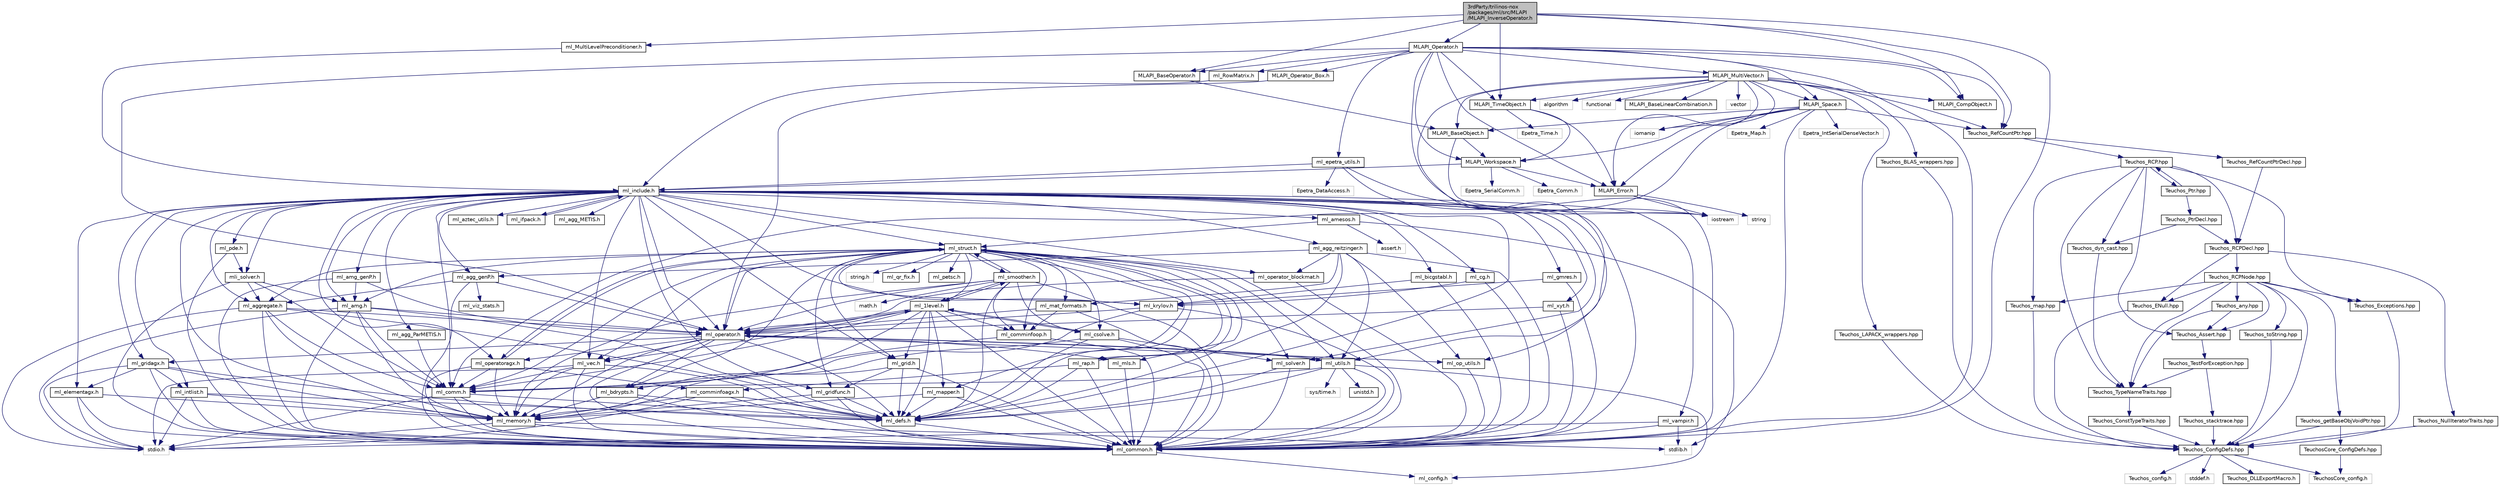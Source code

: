 digraph "3rdParty/trilinos-nox/packages/ml/src/MLAPI/MLAPI_InverseOperator.h"
{
  edge [fontname="Helvetica",fontsize="10",labelfontname="Helvetica",labelfontsize="10"];
  node [fontname="Helvetica",fontsize="10",shape=record];
  Node0 [label="3rdParty/trilinos-nox\l/packages/ml/src/MLAPI\l/MLAPI_InverseOperator.h",height=0.2,width=0.4,color="black", fillcolor="grey75", style="filled", fontcolor="black"];
  Node0 -> Node1 [color="midnightblue",fontsize="10",style="solid",fontname="Helvetica"];
  Node1 [label="ml_common.h",height=0.2,width=0.4,color="black", fillcolor="white", style="filled",URL="$db/d87/ml__common_8h.html"];
  Node1 -> Node2 [color="midnightblue",fontsize="10",style="solid",fontname="Helvetica"];
  Node2 [label="ml_config.h",height=0.2,width=0.4,color="grey75", fillcolor="white", style="filled"];
  Node0 -> Node3 [color="midnightblue",fontsize="10",style="solid",fontname="Helvetica"];
  Node3 [label="ml_MultiLevelPreconditioner.h",height=0.2,width=0.4,color="black", fillcolor="white", style="filled",URL="$d9/d4d/ml___multi_level_preconditioner_8h.html"];
  Node3 -> Node4 [color="midnightblue",fontsize="10",style="solid",fontname="Helvetica"];
  Node4 [label="ml_include.h",height=0.2,width=0.4,color="black", fillcolor="white", style="filled",URL="$d4/dfb/ml__include_8h.html"];
  Node4 -> Node1 [color="midnightblue",fontsize="10",style="solid",fontname="Helvetica"];
  Node4 -> Node5 [color="midnightblue",fontsize="10",style="solid",fontname="Helvetica"];
  Node5 [label="ml_defs.h",height=0.2,width=0.4,color="black", fillcolor="white", style="filled",URL="$d7/d96/ml__defs_8h.html"];
  Node5 -> Node1 [color="midnightblue",fontsize="10",style="solid",fontname="Helvetica"];
  Node4 -> Node6 [color="midnightblue",fontsize="10",style="solid",fontname="Helvetica"];
  Node6 [label="ml_struct.h",height=0.2,width=0.4,color="black", fillcolor="white", style="filled",URL="$db/de5/ml__struct_8h.html"];
  Node6 -> Node1 [color="midnightblue",fontsize="10",style="solid",fontname="Helvetica"];
  Node6 -> Node5 [color="midnightblue",fontsize="10",style="solid",fontname="Helvetica"];
  Node6 -> Node7 [color="midnightblue",fontsize="10",style="solid",fontname="Helvetica"];
  Node7 [label="ml_bdrypts.h",height=0.2,width=0.4,color="black", fillcolor="white", style="filled",URL="$d6/d86/ml__bdrypts_8h.html"];
  Node7 -> Node1 [color="midnightblue",fontsize="10",style="solid",fontname="Helvetica"];
  Node7 -> Node5 [color="midnightblue",fontsize="10",style="solid",fontname="Helvetica"];
  Node7 -> Node8 [color="midnightblue",fontsize="10",style="solid",fontname="Helvetica"];
  Node8 [label="ml_memory.h",height=0.2,width=0.4,color="black", fillcolor="white", style="filled",URL="$db/d67/ml__memory_8h.html"];
  Node8 -> Node9 [color="midnightblue",fontsize="10",style="solid",fontname="Helvetica"];
  Node9 [label="stdio.h",height=0.2,width=0.4,color="grey75", fillcolor="white", style="filled"];
  Node8 -> Node10 [color="midnightblue",fontsize="10",style="solid",fontname="Helvetica"];
  Node10 [label="stdlib.h",height=0.2,width=0.4,color="grey75", fillcolor="white", style="filled"];
  Node8 -> Node1 [color="midnightblue",fontsize="10",style="solid",fontname="Helvetica"];
  Node6 -> Node11 [color="midnightblue",fontsize="10",style="solid",fontname="Helvetica"];
  Node11 [label="ml_mapper.h",height=0.2,width=0.4,color="black", fillcolor="white", style="filled",URL="$d7/d59/ml__mapper_8h.html"];
  Node11 -> Node1 [color="midnightblue",fontsize="10",style="solid",fontname="Helvetica"];
  Node11 -> Node5 [color="midnightblue",fontsize="10",style="solid",fontname="Helvetica"];
  Node11 -> Node8 [color="midnightblue",fontsize="10",style="solid",fontname="Helvetica"];
  Node6 -> Node12 [color="midnightblue",fontsize="10",style="solid",fontname="Helvetica"];
  Node12 [label="ml_grid.h",height=0.2,width=0.4,color="black", fillcolor="white", style="filled",URL="$d2/dab/ml__grid_8h.html"];
  Node12 -> Node1 [color="midnightblue",fontsize="10",style="solid",fontname="Helvetica"];
  Node12 -> Node5 [color="midnightblue",fontsize="10",style="solid",fontname="Helvetica"];
  Node12 -> Node8 [color="midnightblue",fontsize="10",style="solid",fontname="Helvetica"];
  Node12 -> Node13 [color="midnightblue",fontsize="10",style="solid",fontname="Helvetica"];
  Node13 [label="ml_gridfunc.h",height=0.2,width=0.4,color="black", fillcolor="white", style="filled",URL="$d7/df5/ml__gridfunc_8h.html"];
  Node13 -> Node1 [color="midnightblue",fontsize="10",style="solid",fontname="Helvetica"];
  Node13 -> Node5 [color="midnightblue",fontsize="10",style="solid",fontname="Helvetica"];
  Node13 -> Node8 [color="midnightblue",fontsize="10",style="solid",fontname="Helvetica"];
  Node6 -> Node14 [color="midnightblue",fontsize="10",style="solid",fontname="Helvetica"];
  Node14 [label="ml_smoother.h",height=0.2,width=0.4,color="black", fillcolor="white", style="filled",URL="$d7/d5b/ml__smoother_8h.html"];
  Node14 -> Node1 [color="midnightblue",fontsize="10",style="solid",fontname="Helvetica"];
  Node14 -> Node5 [color="midnightblue",fontsize="10",style="solid",fontname="Helvetica"];
  Node14 -> Node8 [color="midnightblue",fontsize="10",style="solid",fontname="Helvetica"];
  Node14 -> Node15 [color="midnightblue",fontsize="10",style="solid",fontname="Helvetica"];
  Node15 [label="ml_1level.h",height=0.2,width=0.4,color="black", fillcolor="white", style="filled",URL="$da/ddc/ml__1level_8h.html"];
  Node15 -> Node1 [color="midnightblue",fontsize="10",style="solid",fontname="Helvetica"];
  Node15 -> Node5 [color="midnightblue",fontsize="10",style="solid",fontname="Helvetica"];
  Node15 -> Node7 [color="midnightblue",fontsize="10",style="solid",fontname="Helvetica"];
  Node15 -> Node11 [color="midnightblue",fontsize="10",style="solid",fontname="Helvetica"];
  Node15 -> Node12 [color="midnightblue",fontsize="10",style="solid",fontname="Helvetica"];
  Node15 -> Node16 [color="midnightblue",fontsize="10",style="solid",fontname="Helvetica"];
  Node16 [label="ml_comm.h",height=0.2,width=0.4,color="black", fillcolor="white", style="filled",URL="$d7/d8c/ml__comm_8h.html"];
  Node16 -> Node9 [color="midnightblue",fontsize="10",style="solid",fontname="Helvetica"];
  Node16 -> Node1 [color="midnightblue",fontsize="10",style="solid",fontname="Helvetica"];
  Node16 -> Node5 [color="midnightblue",fontsize="10",style="solid",fontname="Helvetica"];
  Node16 -> Node8 [color="midnightblue",fontsize="10",style="solid",fontname="Helvetica"];
  Node15 -> Node17 [color="midnightblue",fontsize="10",style="solid",fontname="Helvetica"];
  Node17 [label="ml_comminfoop.h",height=0.2,width=0.4,color="black", fillcolor="white", style="filled",URL="$d3/d65/ml__comminfoop_8h.html"];
  Node17 -> Node1 [color="midnightblue",fontsize="10",style="solid",fontname="Helvetica"];
  Node17 -> Node16 [color="midnightblue",fontsize="10",style="solid",fontname="Helvetica"];
  Node15 -> Node18 [color="midnightblue",fontsize="10",style="solid",fontname="Helvetica"];
  Node18 [label="ml_operator.h",height=0.2,width=0.4,color="black", fillcolor="white", style="filled",URL="$d5/da8/ml__operator_8h.html"];
  Node18 -> Node1 [color="midnightblue",fontsize="10",style="solid",fontname="Helvetica"];
  Node18 -> Node5 [color="midnightblue",fontsize="10",style="solid",fontname="Helvetica"];
  Node18 -> Node8 [color="midnightblue",fontsize="10",style="solid",fontname="Helvetica"];
  Node18 -> Node7 [color="midnightblue",fontsize="10",style="solid",fontname="Helvetica"];
  Node18 -> Node15 [color="midnightblue",fontsize="10",style="solid",fontname="Helvetica"];
  Node18 -> Node19 [color="midnightblue",fontsize="10",style="solid",fontname="Helvetica"];
  Node19 [label="ml_operatoragx.h",height=0.2,width=0.4,color="black", fillcolor="white", style="filled",URL="$db/dba/ml__operatoragx_8h.html"];
  Node19 -> Node1 [color="midnightblue",fontsize="10",style="solid",fontname="Helvetica"];
  Node19 -> Node8 [color="midnightblue",fontsize="10",style="solid",fontname="Helvetica"];
  Node19 -> Node16 [color="midnightblue",fontsize="10",style="solid",fontname="Helvetica"];
  Node19 -> Node20 [color="midnightblue",fontsize="10",style="solid",fontname="Helvetica"];
  Node20 [label="ml_comminfoagx.h",height=0.2,width=0.4,color="black", fillcolor="white", style="filled",URL="$d5/d9f/ml__comminfoagx_8h.html"];
  Node20 -> Node9 [color="midnightblue",fontsize="10",style="solid",fontname="Helvetica"];
  Node20 -> Node1 [color="midnightblue",fontsize="10",style="solid",fontname="Helvetica"];
  Node20 -> Node5 [color="midnightblue",fontsize="10",style="solid",fontname="Helvetica"];
  Node20 -> Node8 [color="midnightblue",fontsize="10",style="solid",fontname="Helvetica"];
  Node19 -> Node6 [color="midnightblue",fontsize="10",style="solid",fontname="Helvetica"];
  Node18 -> Node21 [color="midnightblue",fontsize="10",style="solid",fontname="Helvetica"];
  Node21 [label="ml_vec.h",height=0.2,width=0.4,color="black", fillcolor="white", style="filled",URL="$d6/d81/ml__vec_8h.html"];
  Node21 -> Node9 [color="midnightblue",fontsize="10",style="solid",fontname="Helvetica"];
  Node21 -> Node1 [color="midnightblue",fontsize="10",style="solid",fontname="Helvetica"];
  Node21 -> Node8 [color="midnightblue",fontsize="10",style="solid",fontname="Helvetica"];
  Node21 -> Node16 [color="midnightblue",fontsize="10",style="solid",fontname="Helvetica"];
  Node21 -> Node5 [color="midnightblue",fontsize="10",style="solid",fontname="Helvetica"];
  Node18 -> Node22 [color="midnightblue",fontsize="10",style="solid",fontname="Helvetica"];
  Node22 [label="ml_gridagx.h",height=0.2,width=0.4,color="black", fillcolor="white", style="filled",URL="$dc/df9/ml__gridagx_8h.html"];
  Node22 -> Node9 [color="midnightblue",fontsize="10",style="solid",fontname="Helvetica"];
  Node22 -> Node1 [color="midnightblue",fontsize="10",style="solid",fontname="Helvetica"];
  Node22 -> Node5 [color="midnightblue",fontsize="10",style="solid",fontname="Helvetica"];
  Node22 -> Node8 [color="midnightblue",fontsize="10",style="solid",fontname="Helvetica"];
  Node22 -> Node23 [color="midnightblue",fontsize="10",style="solid",fontname="Helvetica"];
  Node23 [label="ml_intlist.h",height=0.2,width=0.4,color="black", fillcolor="white", style="filled",URL="$df/d98/ml__intlist_8h.html"];
  Node23 -> Node9 [color="midnightblue",fontsize="10",style="solid",fontname="Helvetica"];
  Node23 -> Node1 [color="midnightblue",fontsize="10",style="solid",fontname="Helvetica"];
  Node23 -> Node5 [color="midnightblue",fontsize="10",style="solid",fontname="Helvetica"];
  Node23 -> Node8 [color="midnightblue",fontsize="10",style="solid",fontname="Helvetica"];
  Node22 -> Node24 [color="midnightblue",fontsize="10",style="solid",fontname="Helvetica"];
  Node24 [label="ml_elementagx.h",height=0.2,width=0.4,color="black", fillcolor="white", style="filled",URL="$db/d58/ml__elementagx_8h.html"];
  Node24 -> Node9 [color="midnightblue",fontsize="10",style="solid",fontname="Helvetica"];
  Node24 -> Node1 [color="midnightblue",fontsize="10",style="solid",fontname="Helvetica"];
  Node24 -> Node8 [color="midnightblue",fontsize="10",style="solid",fontname="Helvetica"];
  Node18 -> Node25 [color="midnightblue",fontsize="10",style="solid",fontname="Helvetica"];
  Node25 [label="ml_mls.h",height=0.2,width=0.4,color="black", fillcolor="white", style="filled",URL="$d7/d6a/ml__mls_8h.html"];
  Node25 -> Node1 [color="midnightblue",fontsize="10",style="solid",fontname="Helvetica"];
  Node18 -> Node26 [color="midnightblue",fontsize="10",style="solid",fontname="Helvetica"];
  Node26 [label="ml_utils.h",height=0.2,width=0.4,color="black", fillcolor="white", style="filled",URL="$de/dcd/ml__utils_8h.html"];
  Node26 -> Node27 [color="midnightblue",fontsize="10",style="solid",fontname="Helvetica"];
  Node27 [label="sys/time.h",height=0.2,width=0.4,color="grey75", fillcolor="white", style="filled"];
  Node26 -> Node28 [color="midnightblue",fontsize="10",style="solid",fontname="Helvetica"];
  Node28 [label="unistd.h",height=0.2,width=0.4,color="black", fillcolor="white", style="filled",URL="$da/d6f/unistd_8h.html"];
  Node26 -> Node2 [color="midnightblue",fontsize="10",style="solid",fontname="Helvetica"];
  Node26 -> Node1 [color="midnightblue",fontsize="10",style="solid",fontname="Helvetica"];
  Node26 -> Node5 [color="midnightblue",fontsize="10",style="solid",fontname="Helvetica"];
  Node26 -> Node16 [color="midnightblue",fontsize="10",style="solid",fontname="Helvetica"];
  Node26 -> Node18 [color="midnightblue",fontsize="10",style="solid",fontname="Helvetica"];
  Node18 -> Node29 [color="midnightblue",fontsize="10",style="solid",fontname="Helvetica"];
  Node29 [label="ml_op_utils.h",height=0.2,width=0.4,color="black", fillcolor="white", style="filled",URL="$d0/d40/ml__op__utils_8h.html"];
  Node29 -> Node1 [color="midnightblue",fontsize="10",style="solid",fontname="Helvetica"];
  Node15 -> Node14 [color="midnightblue",fontsize="10",style="solid",fontname="Helvetica"];
  Node15 -> Node30 [color="midnightblue",fontsize="10",style="solid",fontname="Helvetica"];
  Node30 [label="ml_csolve.h",height=0.2,width=0.4,color="black", fillcolor="white", style="filled",URL="$d5/dea/ml__csolve_8h.html"];
  Node30 -> Node1 [color="midnightblue",fontsize="10",style="solid",fontname="Helvetica"];
  Node30 -> Node5 [color="midnightblue",fontsize="10",style="solid",fontname="Helvetica"];
  Node30 -> Node8 [color="midnightblue",fontsize="10",style="solid",fontname="Helvetica"];
  Node30 -> Node15 [color="midnightblue",fontsize="10",style="solid",fontname="Helvetica"];
  Node30 -> Node31 [color="midnightblue",fontsize="10",style="solid",fontname="Helvetica"];
  Node31 [label="ml_solver.h",height=0.2,width=0.4,color="black", fillcolor="white", style="filled",URL="$d9/d46/ml__solver_8h.html"];
  Node31 -> Node1 [color="midnightblue",fontsize="10",style="solid",fontname="Helvetica"];
  Node31 -> Node5 [color="midnightblue",fontsize="10",style="solid",fontname="Helvetica"];
  Node15 -> Node21 [color="midnightblue",fontsize="10",style="solid",fontname="Helvetica"];
  Node14 -> Node18 [color="midnightblue",fontsize="10",style="solid",fontname="Helvetica"];
  Node14 -> Node17 [color="midnightblue",fontsize="10",style="solid",fontname="Helvetica"];
  Node14 -> Node30 [color="midnightblue",fontsize="10",style="solid",fontname="Helvetica"];
  Node14 -> Node6 [color="midnightblue",fontsize="10",style="solid",fontname="Helvetica"];
  Node14 -> Node32 [color="midnightblue",fontsize="10",style="solid",fontname="Helvetica"];
  Node32 [label="math.h",height=0.2,width=0.4,color="grey75", fillcolor="white", style="filled"];
  Node6 -> Node17 [color="midnightblue",fontsize="10",style="solid",fontname="Helvetica"];
  Node6 -> Node15 [color="midnightblue",fontsize="10",style="solid",fontname="Helvetica"];
  Node6 -> Node18 [color="midnightblue",fontsize="10",style="solid",fontname="Helvetica"];
  Node6 -> Node30 [color="midnightblue",fontsize="10",style="solid",fontname="Helvetica"];
  Node6 -> Node19 [color="midnightblue",fontsize="10",style="solid",fontname="Helvetica"];
  Node6 -> Node16 [color="midnightblue",fontsize="10",style="solid",fontname="Helvetica"];
  Node6 -> Node13 [color="midnightblue",fontsize="10",style="solid",fontname="Helvetica"];
  Node6 -> Node21 [color="midnightblue",fontsize="10",style="solid",fontname="Helvetica"];
  Node6 -> Node33 [color="midnightblue",fontsize="10",style="solid",fontname="Helvetica"];
  Node33 [label="ml_rap.h",height=0.2,width=0.4,color="black", fillcolor="white", style="filled",URL="$db/d64/ml__rap_8h.html"];
  Node33 -> Node1 [color="midnightblue",fontsize="10",style="solid",fontname="Helvetica"];
  Node33 -> Node5 [color="midnightblue",fontsize="10",style="solid",fontname="Helvetica"];
  Node33 -> Node6 [color="midnightblue",fontsize="10",style="solid",fontname="Helvetica"];
  Node33 -> Node20 [color="midnightblue",fontsize="10",style="solid",fontname="Helvetica"];
  Node6 -> Node26 [color="midnightblue",fontsize="10",style="solid",fontname="Helvetica"];
  Node6 -> Node34 [color="midnightblue",fontsize="10",style="solid",fontname="Helvetica"];
  Node34 [label="ml_mat_formats.h",height=0.2,width=0.4,color="black", fillcolor="white", style="filled",URL="$d0/dfe/ml__mat__formats_8h.html"];
  Node34 -> Node1 [color="midnightblue",fontsize="10",style="solid",fontname="Helvetica"];
  Node34 -> Node17 [color="midnightblue",fontsize="10",style="solid",fontname="Helvetica"];
  Node34 -> Node18 [color="midnightblue",fontsize="10",style="solid",fontname="Helvetica"];
  Node6 -> Node31 [color="midnightblue",fontsize="10",style="solid",fontname="Helvetica"];
  Node6 -> Node35 [color="midnightblue",fontsize="10",style="solid",fontname="Helvetica"];
  Node35 [label="ml_krylov.h",height=0.2,width=0.4,color="black", fillcolor="white", style="filled",URL="$dc/de5/ml__krylov_8h.html"];
  Node35 -> Node1 [color="midnightblue",fontsize="10",style="solid",fontname="Helvetica"];
  Node35 -> Node16 [color="midnightblue",fontsize="10",style="solid",fontname="Helvetica"];
  Node35 -> Node18 [color="midnightblue",fontsize="10",style="solid",fontname="Helvetica"];
  Node6 -> Node36 [color="midnightblue",fontsize="10",style="solid",fontname="Helvetica"];
  Node36 [label="ml_amg.h",height=0.2,width=0.4,color="black", fillcolor="white", style="filled",URL="$d6/d6c/ml__amg_8h.html"];
  Node36 -> Node9 [color="midnightblue",fontsize="10",style="solid",fontname="Helvetica"];
  Node36 -> Node1 [color="midnightblue",fontsize="10",style="solid",fontname="Helvetica"];
  Node36 -> Node5 [color="midnightblue",fontsize="10",style="solid",fontname="Helvetica"];
  Node36 -> Node16 [color="midnightblue",fontsize="10",style="solid",fontname="Helvetica"];
  Node36 -> Node8 [color="midnightblue",fontsize="10",style="solid",fontname="Helvetica"];
  Node36 -> Node18 [color="midnightblue",fontsize="10",style="solid",fontname="Helvetica"];
  Node6 -> Node37 [color="midnightblue",fontsize="10",style="solid",fontname="Helvetica"];
  Node37 [label="ml_aggregate.h",height=0.2,width=0.4,color="black", fillcolor="white", style="filled",URL="$dd/da4/ml__aggregate_8h.html"];
  Node37 -> Node9 [color="midnightblue",fontsize="10",style="solid",fontname="Helvetica"];
  Node37 -> Node1 [color="midnightblue",fontsize="10",style="solid",fontname="Helvetica"];
  Node37 -> Node5 [color="midnightblue",fontsize="10",style="solid",fontname="Helvetica"];
  Node37 -> Node16 [color="midnightblue",fontsize="10",style="solid",fontname="Helvetica"];
  Node37 -> Node8 [color="midnightblue",fontsize="10",style="solid",fontname="Helvetica"];
  Node37 -> Node18 [color="midnightblue",fontsize="10",style="solid",fontname="Helvetica"];
  Node6 -> Node25 [color="midnightblue",fontsize="10",style="solid",fontname="Helvetica"];
  Node6 -> Node38 [color="midnightblue",fontsize="10",style="solid",fontname="Helvetica"];
  Node38 [label="string.h",height=0.2,width=0.4,color="grey75", fillcolor="white", style="filled"];
  Node6 -> Node39 [color="midnightblue",fontsize="10",style="solid",fontname="Helvetica"];
  Node39 [label="ml_qr_fix.h",height=0.2,width=0.4,color="black", fillcolor="white", style="filled",URL="$d6/dad/ml__qr__fix_8h.html"];
  Node6 -> Node40 [color="midnightblue",fontsize="10",style="solid",fontname="Helvetica"];
  Node40 [label="ml_petsc.h",height=0.2,width=0.4,color="black", fillcolor="white", style="filled",URL="$d4/d9f/ml__petsc_8h.html",tooltip="ML wrappers for PETSc data stuctures. "];
  Node4 -> Node41 [color="midnightblue",fontsize="10",style="solid",fontname="Helvetica"];
  Node41 [label="ml_agg_genP.h",height=0.2,width=0.4,color="black", fillcolor="white", style="filled",URL="$d0/d33/ml__agg__gen_p_8h.html"];
  Node41 -> Node1 [color="midnightblue",fontsize="10",style="solid",fontname="Helvetica"];
  Node41 -> Node18 [color="midnightblue",fontsize="10",style="solid",fontname="Helvetica"];
  Node41 -> Node37 [color="midnightblue",fontsize="10",style="solid",fontname="Helvetica"];
  Node41 -> Node42 [color="midnightblue",fontsize="10",style="solid",fontname="Helvetica"];
  Node42 [label="ml_viz_stats.h",height=0.2,width=0.4,color="black", fillcolor="white", style="filled",URL="$d5/de0/ml__viz__stats_8h.html"];
  Node4 -> Node37 [color="midnightblue",fontsize="10",style="solid",fontname="Helvetica"];
  Node4 -> Node36 [color="midnightblue",fontsize="10",style="solid",fontname="Helvetica"];
  Node4 -> Node43 [color="midnightblue",fontsize="10",style="solid",fontname="Helvetica"];
  Node43 [label="ml_amg_genP.h",height=0.2,width=0.4,color="black", fillcolor="white", style="filled",URL="$d3/d4d/ml__amg__gen_p_8h.html"];
  Node43 -> Node1 [color="midnightblue",fontsize="10",style="solid",fontname="Helvetica"];
  Node43 -> Node36 [color="midnightblue",fontsize="10",style="solid",fontname="Helvetica"];
  Node43 -> Node18 [color="midnightblue",fontsize="10",style="solid",fontname="Helvetica"];
  Node4 -> Node44 [color="midnightblue",fontsize="10",style="solid",fontname="Helvetica"];
  Node44 [label="ml_bicgstabl.h",height=0.2,width=0.4,color="black", fillcolor="white", style="filled",URL="$dc/dbb/ml__bicgstabl_8h.html"];
  Node44 -> Node1 [color="midnightblue",fontsize="10",style="solid",fontname="Helvetica"];
  Node44 -> Node35 [color="midnightblue",fontsize="10",style="solid",fontname="Helvetica"];
  Node4 -> Node45 [color="midnightblue",fontsize="10",style="solid",fontname="Helvetica"];
  Node45 [label="ml_cg.h",height=0.2,width=0.4,color="black", fillcolor="white", style="filled",URL="$d0/d14/ml__cg_8h.html"];
  Node45 -> Node1 [color="midnightblue",fontsize="10",style="solid",fontname="Helvetica"];
  Node45 -> Node35 [color="midnightblue",fontsize="10",style="solid",fontname="Helvetica"];
  Node4 -> Node16 [color="midnightblue",fontsize="10",style="solid",fontname="Helvetica"];
  Node4 -> Node46 [color="midnightblue",fontsize="10",style="solid",fontname="Helvetica"];
  Node46 [label="ml_gmres.h",height=0.2,width=0.4,color="black", fillcolor="white", style="filled",URL="$d4/d48/ml__gmres_8h.html"];
  Node46 -> Node1 [color="midnightblue",fontsize="10",style="solid",fontname="Helvetica"];
  Node46 -> Node35 [color="midnightblue",fontsize="10",style="solid",fontname="Helvetica"];
  Node4 -> Node12 [color="midnightblue",fontsize="10",style="solid",fontname="Helvetica"];
  Node4 -> Node22 [color="midnightblue",fontsize="10",style="solid",fontname="Helvetica"];
  Node4 -> Node13 [color="midnightblue",fontsize="10",style="solid",fontname="Helvetica"];
  Node4 -> Node35 [color="midnightblue",fontsize="10",style="solid",fontname="Helvetica"];
  Node4 -> Node18 [color="midnightblue",fontsize="10",style="solid",fontname="Helvetica"];
  Node4 -> Node47 [color="midnightblue",fontsize="10",style="solid",fontname="Helvetica"];
  Node47 [label="mli_solver.h",height=0.2,width=0.4,color="black", fillcolor="white", style="filled",URL="$d6/dfe/mli__solver_8h.html"];
  Node47 -> Node1 [color="midnightblue",fontsize="10",style="solid",fontname="Helvetica"];
  Node47 -> Node16 [color="midnightblue",fontsize="10",style="solid",fontname="Helvetica"];
  Node47 -> Node37 [color="midnightblue",fontsize="10",style="solid",fontname="Helvetica"];
  Node47 -> Node36 [color="midnightblue",fontsize="10",style="solid",fontname="Helvetica"];
  Node4 -> Node48 [color="midnightblue",fontsize="10",style="solid",fontname="Helvetica"];
  Node48 [label="ml_pde.h",height=0.2,width=0.4,color="black", fillcolor="white", style="filled",URL="$da/dfc/ml__pde_8h.html"];
  Node48 -> Node1 [color="midnightblue",fontsize="10",style="solid",fontname="Helvetica"];
  Node48 -> Node47 [color="midnightblue",fontsize="10",style="solid",fontname="Helvetica"];
  Node4 -> Node31 [color="midnightblue",fontsize="10",style="solid",fontname="Helvetica"];
  Node4 -> Node21 [color="midnightblue",fontsize="10",style="solid",fontname="Helvetica"];
  Node4 -> Node24 [color="midnightblue",fontsize="10",style="solid",fontname="Helvetica"];
  Node4 -> Node23 [color="midnightblue",fontsize="10",style="solid",fontname="Helvetica"];
  Node4 -> Node19 [color="midnightblue",fontsize="10",style="solid",fontname="Helvetica"];
  Node4 -> Node49 [color="midnightblue",fontsize="10",style="solid",fontname="Helvetica"];
  Node49 [label="ml_xyt.h",height=0.2,width=0.4,color="black", fillcolor="white", style="filled",URL="$d7/d41/ml__xyt_8h.html"];
  Node49 -> Node1 [color="midnightblue",fontsize="10",style="solid",fontname="Helvetica"];
  Node49 -> Node18 [color="midnightblue",fontsize="10",style="solid",fontname="Helvetica"];
  Node4 -> Node29 [color="midnightblue",fontsize="10",style="solid",fontname="Helvetica"];
  Node4 -> Node50 [color="midnightblue",fontsize="10",style="solid",fontname="Helvetica"];
  Node50 [label="ml_operator_blockmat.h",height=0.2,width=0.4,color="black", fillcolor="white", style="filled",URL="$d0/d12/ml__operator__blockmat_8h.html"];
  Node50 -> Node1 [color="midnightblue",fontsize="10",style="solid",fontname="Helvetica"];
  Node50 -> Node18 [color="midnightblue",fontsize="10",style="solid",fontname="Helvetica"];
  Node4 -> Node51 [color="midnightblue",fontsize="10",style="solid",fontname="Helvetica"];
  Node51 [label="ml_agg_reitzinger.h",height=0.2,width=0.4,color="black", fillcolor="white", style="filled",URL="$d5/d9b/ml__agg__reitzinger_8h.html"];
  Node51 -> Node1 [color="midnightblue",fontsize="10",style="solid",fontname="Helvetica"];
  Node51 -> Node5 [color="midnightblue",fontsize="10",style="solid",fontname="Helvetica"];
  Node51 -> Node34 [color="midnightblue",fontsize="10",style="solid",fontname="Helvetica"];
  Node51 -> Node41 [color="midnightblue",fontsize="10",style="solid",fontname="Helvetica"];
  Node51 -> Node29 [color="midnightblue",fontsize="10",style="solid",fontname="Helvetica"];
  Node51 -> Node50 [color="midnightblue",fontsize="10",style="solid",fontname="Helvetica"];
  Node51 -> Node26 [color="midnightblue",fontsize="10",style="solid",fontname="Helvetica"];
  Node4 -> Node52 [color="midnightblue",fontsize="10",style="solid",fontname="Helvetica"];
  Node52 [label="ml_aztec_utils.h",height=0.2,width=0.4,color="black", fillcolor="white", style="filled",URL="$dd/d39/ml__aztec__utils_8h.html"];
  Node4 -> Node8 [color="midnightblue",fontsize="10",style="solid",fontname="Helvetica"];
  Node4 -> Node53 [color="midnightblue",fontsize="10",style="solid",fontname="Helvetica"];
  Node53 [label="ml_vampir.h",height=0.2,width=0.4,color="black", fillcolor="white", style="filled",URL="$df/d96/ml__vampir_8h.html"];
  Node53 -> Node1 [color="midnightblue",fontsize="10",style="solid",fontname="Helvetica"];
  Node53 -> Node9 [color="midnightblue",fontsize="10",style="solid",fontname="Helvetica"];
  Node53 -> Node10 [color="midnightblue",fontsize="10",style="solid",fontname="Helvetica"];
  Node4 -> Node54 [color="midnightblue",fontsize="10",style="solid",fontname="Helvetica"];
  Node54 [label="ml_amesos.h",height=0.2,width=0.4,color="black", fillcolor="white", style="filled",URL="$d8/d40/ml__amesos_8h.html"];
  Node54 -> Node10 [color="midnightblue",fontsize="10",style="solid",fontname="Helvetica"];
  Node54 -> Node55 [color="midnightblue",fontsize="10",style="solid",fontname="Helvetica"];
  Node55 [label="assert.h",height=0.2,width=0.4,color="grey75", fillcolor="white", style="filled"];
  Node54 -> Node6 [color="midnightblue",fontsize="10",style="solid",fontname="Helvetica"];
  Node4 -> Node56 [color="midnightblue",fontsize="10",style="solid",fontname="Helvetica"];
  Node56 [label="ml_ifpack.h",height=0.2,width=0.4,color="black", fillcolor="white", style="filled",URL="$da/d9f/ml__ifpack_8h.html"];
  Node56 -> Node4 [color="midnightblue",fontsize="10",style="solid",fontname="Helvetica"];
  Node4 -> Node57 [color="midnightblue",fontsize="10",style="solid",fontname="Helvetica"];
  Node57 [label="ml_agg_METIS.h",height=0.2,width=0.4,color="black", fillcolor="white", style="filled",URL="$d6/d76/ml__agg___m_e_t_i_s_8h.html"];
  Node4 -> Node58 [color="midnightblue",fontsize="10",style="solid",fontname="Helvetica"];
  Node58 [label="ml_agg_ParMETIS.h",height=0.2,width=0.4,color="black", fillcolor="white", style="filled",URL="$d2/d13/ml__agg___par_m_e_t_i_s_8h.html"];
  Node58 -> Node16 [color="midnightblue",fontsize="10",style="solid",fontname="Helvetica"];
  Node0 -> Node59 [color="midnightblue",fontsize="10",style="solid",fontname="Helvetica"];
  Node59 [label="MLAPI_BaseOperator.h",height=0.2,width=0.4,color="black", fillcolor="white", style="filled",URL="$d1/dbf/_m_l_a_p_i___base_operator_8h.html",tooltip="Base MLAPI operator. "];
  Node59 -> Node60 [color="midnightblue",fontsize="10",style="solid",fontname="Helvetica"];
  Node60 [label="MLAPI_BaseObject.h",height=0.2,width=0.4,color="black", fillcolor="white", style="filled",URL="$dc/db3/_m_l_a_p_i___base_object_8h.html",tooltip="Base MLAPI object. "];
  Node60 -> Node61 [color="midnightblue",fontsize="10",style="solid",fontname="Helvetica"];
  Node61 [label="iostream",height=0.2,width=0.4,color="grey75", fillcolor="white", style="filled"];
  Node60 -> Node62 [color="midnightblue",fontsize="10",style="solid",fontname="Helvetica"];
  Node62 [label="MLAPI_Workspace.h",height=0.2,width=0.4,color="black", fillcolor="white", style="filled",URL="$dc/d94/_m_l_a_p_i___workspace_8h.html",tooltip="Collection of utilities for workspace. "];
  Node62 -> Node4 [color="midnightblue",fontsize="10",style="solid",fontname="Helvetica"];
  Node62 -> Node63 [color="midnightblue",fontsize="10",style="solid",fontname="Helvetica"];
  Node63 [label="Epetra_Comm.h",height=0.2,width=0.4,color="grey75", fillcolor="white", style="filled"];
  Node62 -> Node64 [color="midnightblue",fontsize="10",style="solid",fontname="Helvetica"];
  Node64 [label="Epetra_SerialComm.h",height=0.2,width=0.4,color="grey75", fillcolor="white", style="filled"];
  Node62 -> Node65 [color="midnightblue",fontsize="10",style="solid",fontname="Helvetica"];
  Node65 [label="MLAPI_Error.h",height=0.2,width=0.4,color="black", fillcolor="white", style="filled",URL="$dc/db1/_m_l_a_p_i___error_8h.html"];
  Node65 -> Node66 [color="midnightblue",fontsize="10",style="solid",fontname="Helvetica"];
  Node66 [label="string",height=0.2,width=0.4,color="grey75", fillcolor="white", style="filled"];
  Node65 -> Node61 [color="midnightblue",fontsize="10",style="solid",fontname="Helvetica"];
  Node0 -> Node67 [color="midnightblue",fontsize="10",style="solid",fontname="Helvetica"];
  Node67 [label="MLAPI_CompObject.h",height=0.2,width=0.4,color="black", fillcolor="white", style="filled",URL="$d9/dc8/_m_l_a_p_i___comp_object_8h.html",tooltip="Class to count flops. "];
  Node0 -> Node68 [color="midnightblue",fontsize="10",style="solid",fontname="Helvetica"];
  Node68 [label="MLAPI_TimeObject.h",height=0.2,width=0.4,color="black", fillcolor="white", style="filled",URL="$df/d6f/_m_l_a_p_i___time_object_8h.html"];
  Node68 -> Node65 [color="midnightblue",fontsize="10",style="solid",fontname="Helvetica"];
  Node68 -> Node62 [color="midnightblue",fontsize="10",style="solid",fontname="Helvetica"];
  Node68 -> Node69 [color="midnightblue",fontsize="10",style="solid",fontname="Helvetica"];
  Node69 [label="Epetra_Time.h",height=0.2,width=0.4,color="grey75", fillcolor="white", style="filled"];
  Node0 -> Node70 [color="midnightblue",fontsize="10",style="solid",fontname="Helvetica"];
  Node70 [label="MLAPI_Operator.h",height=0.2,width=0.4,color="black", fillcolor="white", style="filled",URL="$da/d2e/_m_l_a_p_i___operator_8h.html",tooltip="Basic class to define operators within MLAPI. "];
  Node70 -> Node1 [color="midnightblue",fontsize="10",style="solid",fontname="Helvetica"];
  Node70 -> Node61 [color="midnightblue",fontsize="10",style="solid",fontname="Helvetica"];
  Node70 -> Node18 [color="midnightblue",fontsize="10",style="solid",fontname="Helvetica"];
  Node70 -> Node71 [color="midnightblue",fontsize="10",style="solid",fontname="Helvetica"];
  Node71 [label="ml_epetra_utils.h",height=0.2,width=0.4,color="black", fillcolor="white", style="filled",URL="$d9/d39/ml__epetra__utils_8h.html",tooltip="Interface to the Trilinos package Anasazi. "];
  Node71 -> Node1 [color="midnightblue",fontsize="10",style="solid",fontname="Helvetica"];
  Node71 -> Node4 [color="midnightblue",fontsize="10",style="solid",fontname="Helvetica"];
  Node71 -> Node61 [color="midnightblue",fontsize="10",style="solid",fontname="Helvetica"];
  Node71 -> Node72 [color="midnightblue",fontsize="10",style="solid",fontname="Helvetica"];
  Node72 [label="Epetra_DataAccess.h",height=0.2,width=0.4,color="grey75", fillcolor="white", style="filled"];
  Node70 -> Node73 [color="midnightblue",fontsize="10",style="solid",fontname="Helvetica"];
  Node73 [label="ml_RowMatrix.h",height=0.2,width=0.4,color="black", fillcolor="white", style="filled",URL="$d9/dee/ml___row_matrix_8h.html",tooltip="Wrapper from ML_Operator to Epetra_RowMatrix. "];
  Node73 -> Node4 [color="midnightblue",fontsize="10",style="solid",fontname="Helvetica"];
  Node70 -> Node74 [color="midnightblue",fontsize="10",style="solid",fontname="Helvetica"];
  Node74 [label="Teuchos_RefCountPtr.hpp",height=0.2,width=0.4,color="black", fillcolor="white", style="filled",URL="$de/d80/_teuchos___ref_count_ptr_8hpp.html"];
  Node74 -> Node75 [color="midnightblue",fontsize="10",style="solid",fontname="Helvetica"];
  Node75 [label="Teuchos_RCP.hpp",height=0.2,width=0.4,color="black", fillcolor="white", style="filled",URL="$d5/de4/_teuchos___r_c_p_8hpp.html",tooltip="Reference-counted pointer class and non-member templated function implementations. "];
  Node75 -> Node76 [color="midnightblue",fontsize="10",style="solid",fontname="Helvetica"];
  Node76 [label="Teuchos_RCPDecl.hpp",height=0.2,width=0.4,color="black", fillcolor="white", style="filled",URL="$d0/dbc/_teuchos___r_c_p_decl_8hpp.html",tooltip="Reference-counted pointer class and non-member templated function implementations. "];
  Node76 -> Node77 [color="midnightblue",fontsize="10",style="solid",fontname="Helvetica"];
  Node77 [label="Teuchos_RCPNode.hpp",height=0.2,width=0.4,color="black", fillcolor="white", style="filled",URL="$d3/d30/_teuchos___r_c_p_node_8hpp.html",tooltip="Reference-counted pointer node classes. "];
  Node77 -> Node78 [color="midnightblue",fontsize="10",style="solid",fontname="Helvetica"];
  Node78 [label="Teuchos_ConfigDefs.hpp",height=0.2,width=0.4,color="black", fillcolor="white", style="filled",URL="$d5/d3c/_teuchos___config_defs_8hpp.html",tooltip="Teuchos header file which uses auto-configuration information to include necessary C++ headers..."];
  Node78 -> Node79 [color="midnightblue",fontsize="10",style="solid",fontname="Helvetica"];
  Node79 [label="TeuchosCore_config.h",height=0.2,width=0.4,color="grey75", fillcolor="white", style="filled"];
  Node78 -> Node80 [color="midnightblue",fontsize="10",style="solid",fontname="Helvetica"];
  Node80 [label="Teuchos_config.h",height=0.2,width=0.4,color="grey75", fillcolor="white", style="filled"];
  Node78 -> Node81 [color="midnightblue",fontsize="10",style="solid",fontname="Helvetica"];
  Node81 [label="stddef.h",height=0.2,width=0.4,color="grey75", fillcolor="white", style="filled"];
  Node78 -> Node82 [color="midnightblue",fontsize="10",style="solid",fontname="Helvetica"];
  Node82 [label="Teuchos_DLLExportMacro.h",height=0.2,width=0.4,color="black", fillcolor="white", style="filled",URL="$d2/dd7/_teuchos___d_l_l_export_macro_8h.html"];
  Node77 -> Node83 [color="midnightblue",fontsize="10",style="solid",fontname="Helvetica"];
  Node83 [label="Teuchos_any.hpp",height=0.2,width=0.4,color="black", fillcolor="white", style="filled",URL="$d9/dc9/_teuchos__any_8hpp.html",tooltip="Modified boost::any class for holding a templated value. "];
  Node83 -> Node84 [color="midnightblue",fontsize="10",style="solid",fontname="Helvetica"];
  Node84 [label="Teuchos_Assert.hpp",height=0.2,width=0.4,color="black", fillcolor="white", style="filled",URL="$d1/d94/_teuchos___assert_8hpp.html"];
  Node84 -> Node85 [color="midnightblue",fontsize="10",style="solid",fontname="Helvetica"];
  Node85 [label="Teuchos_TestForException.hpp",height=0.2,width=0.4,color="black", fillcolor="white", style="filled",URL="$d5/d6b/_teuchos___test_for_exception_8hpp.html",tooltip="Standard test and throw macros. "];
  Node85 -> Node86 [color="midnightblue",fontsize="10",style="solid",fontname="Helvetica"];
  Node86 [label="Teuchos_TypeNameTraits.hpp",height=0.2,width=0.4,color="black", fillcolor="white", style="filled",URL="$dc/dc1/_teuchos___type_name_traits_8hpp.html",tooltip="Defines basic traits returning the name of a type in a portable and readable way. ..."];
  Node86 -> Node87 [color="midnightblue",fontsize="10",style="solid",fontname="Helvetica"];
  Node87 [label="Teuchos_ConstTypeTraits.hpp",height=0.2,width=0.4,color="black", fillcolor="white", style="filled",URL="$d1/db4/_teuchos___const_type_traits_8hpp.html"];
  Node87 -> Node78 [color="midnightblue",fontsize="10",style="solid",fontname="Helvetica"];
  Node85 -> Node88 [color="midnightblue",fontsize="10",style="solid",fontname="Helvetica"];
  Node88 [label="Teuchos_stacktrace.hpp",height=0.2,width=0.4,color="black", fillcolor="white", style="filled",URL="$dd/d97/_teuchos__stacktrace_8hpp.html",tooltip="Functions for returning stacktrace info (GCC only initially). "];
  Node88 -> Node78 [color="midnightblue",fontsize="10",style="solid",fontname="Helvetica"];
  Node83 -> Node86 [color="midnightblue",fontsize="10",style="solid",fontname="Helvetica"];
  Node77 -> Node89 [color="midnightblue",fontsize="10",style="solid",fontname="Helvetica"];
  Node89 [label="Teuchos_map.hpp",height=0.2,width=0.4,color="black", fillcolor="white", style="filled",URL="$da/df9/_teuchos__map_8hpp.html",tooltip="Provides std::map class for deficient platforms. "];
  Node89 -> Node78 [color="midnightblue",fontsize="10",style="solid",fontname="Helvetica"];
  Node77 -> Node90 [color="midnightblue",fontsize="10",style="solid",fontname="Helvetica"];
  Node90 [label="Teuchos_ENull.hpp",height=0.2,width=0.4,color="black", fillcolor="white", style="filled",URL="$d7/d37/_teuchos___e_null_8hpp.html"];
  Node90 -> Node78 [color="midnightblue",fontsize="10",style="solid",fontname="Helvetica"];
  Node77 -> Node84 [color="midnightblue",fontsize="10",style="solid",fontname="Helvetica"];
  Node77 -> Node91 [color="midnightblue",fontsize="10",style="solid",fontname="Helvetica"];
  Node91 [label="Teuchos_Exceptions.hpp",height=0.2,width=0.4,color="black", fillcolor="white", style="filled",URL="$d2/d66/_teuchos___exceptions_8hpp.html"];
  Node91 -> Node78 [color="midnightblue",fontsize="10",style="solid",fontname="Helvetica"];
  Node77 -> Node86 [color="midnightblue",fontsize="10",style="solid",fontname="Helvetica"];
  Node77 -> Node92 [color="midnightblue",fontsize="10",style="solid",fontname="Helvetica"];
  Node92 [label="Teuchos_toString.hpp",height=0.2,width=0.4,color="black", fillcolor="white", style="filled",URL="$de/d8b/_teuchos__to_string_8hpp.html"];
  Node92 -> Node78 [color="midnightblue",fontsize="10",style="solid",fontname="Helvetica"];
  Node77 -> Node93 [color="midnightblue",fontsize="10",style="solid",fontname="Helvetica"];
  Node93 [label="Teuchos_getBaseObjVoidPtr.hpp",height=0.2,width=0.4,color="black", fillcolor="white", style="filled",URL="$db/ddb/_teuchos__get_base_obj_void_ptr_8hpp.html"];
  Node93 -> Node94 [color="midnightblue",fontsize="10",style="solid",fontname="Helvetica"];
  Node94 [label="TeuchosCore_ConfigDefs.hpp",height=0.2,width=0.4,color="black", fillcolor="white", style="filled",URL="$d1/d38/_teuchos_core___config_defs_8hpp.html"];
  Node94 -> Node79 [color="midnightblue",fontsize="10",style="solid",fontname="Helvetica"];
  Node93 -> Node78 [color="midnightblue",fontsize="10",style="solid",fontname="Helvetica"];
  Node76 -> Node90 [color="midnightblue",fontsize="10",style="solid",fontname="Helvetica"];
  Node76 -> Node95 [color="midnightblue",fontsize="10",style="solid",fontname="Helvetica"];
  Node95 [label="Teuchos_NullIteratorTraits.hpp",height=0.2,width=0.4,color="black", fillcolor="white", style="filled",URL="$d6/d76/_teuchos___null_iterator_traits_8hpp.html"];
  Node95 -> Node78 [color="midnightblue",fontsize="10",style="solid",fontname="Helvetica"];
  Node75 -> Node96 [color="midnightblue",fontsize="10",style="solid",fontname="Helvetica"];
  Node96 [label="Teuchos_Ptr.hpp",height=0.2,width=0.4,color="black", fillcolor="white", style="filled",URL="$dc/dc8/_teuchos___ptr_8hpp.html"];
  Node96 -> Node97 [color="midnightblue",fontsize="10",style="solid",fontname="Helvetica"];
  Node97 [label="Teuchos_PtrDecl.hpp",height=0.2,width=0.4,color="black", fillcolor="white", style="filled",URL="$df/dbd/_teuchos___ptr_decl_8hpp.html"];
  Node97 -> Node76 [color="midnightblue",fontsize="10",style="solid",fontname="Helvetica"];
  Node97 -> Node98 [color="midnightblue",fontsize="10",style="solid",fontname="Helvetica"];
  Node98 [label="Teuchos_dyn_cast.hpp",height=0.2,width=0.4,color="black", fillcolor="white", style="filled",URL="$d9/d17/_teuchos__dyn__cast_8hpp.html"];
  Node98 -> Node86 [color="midnightblue",fontsize="10",style="solid",fontname="Helvetica"];
  Node96 -> Node75 [color="midnightblue",fontsize="10",style="solid",fontname="Helvetica"];
  Node75 -> Node84 [color="midnightblue",fontsize="10",style="solid",fontname="Helvetica"];
  Node75 -> Node91 [color="midnightblue",fontsize="10",style="solid",fontname="Helvetica"];
  Node75 -> Node98 [color="midnightblue",fontsize="10",style="solid",fontname="Helvetica"];
  Node75 -> Node89 [color="midnightblue",fontsize="10",style="solid",fontname="Helvetica"];
  Node75 -> Node86 [color="midnightblue",fontsize="10",style="solid",fontname="Helvetica"];
  Node74 -> Node99 [color="midnightblue",fontsize="10",style="solid",fontname="Helvetica"];
  Node99 [label="Teuchos_RefCountPtrDecl.hpp",height=0.2,width=0.4,color="black", fillcolor="white", style="filled",URL="$dd/d85/_teuchos___ref_count_ptr_decl_8hpp.html"];
  Node99 -> Node76 [color="midnightblue",fontsize="10",style="solid",fontname="Helvetica"];
  Node70 -> Node65 [color="midnightblue",fontsize="10",style="solid",fontname="Helvetica"];
  Node70 -> Node100 [color="midnightblue",fontsize="10",style="solid",fontname="Helvetica"];
  Node100 [label="MLAPI_Space.h",height=0.2,width=0.4,color="black", fillcolor="white", style="filled",URL="$d4/d8b/_m_l_a_p_i___space_8h.html",tooltip="Class to specify the number and distribution among processes of elements. "];
  Node100 -> Node1 [color="midnightblue",fontsize="10",style="solid",fontname="Helvetica"];
  Node100 -> Node16 [color="midnightblue",fontsize="10",style="solid",fontname="Helvetica"];
  Node100 -> Node65 [color="midnightblue",fontsize="10",style="solid",fontname="Helvetica"];
  Node100 -> Node62 [color="midnightblue",fontsize="10",style="solid",fontname="Helvetica"];
  Node100 -> Node60 [color="midnightblue",fontsize="10",style="solid",fontname="Helvetica"];
  Node100 -> Node74 [color="midnightblue",fontsize="10",style="solid",fontname="Helvetica"];
  Node100 -> Node101 [color="midnightblue",fontsize="10",style="solid",fontname="Helvetica"];
  Node101 [label="Epetra_Map.h",height=0.2,width=0.4,color="grey75", fillcolor="white", style="filled"];
  Node100 -> Node102 [color="midnightblue",fontsize="10",style="solid",fontname="Helvetica"];
  Node102 [label="Epetra_IntSerialDenseVector.h",height=0.2,width=0.4,color="grey75", fillcolor="white", style="filled"];
  Node100 -> Node103 [color="midnightblue",fontsize="10",style="solid",fontname="Helvetica"];
  Node103 [label="iomanip",height=0.2,width=0.4,color="grey75", fillcolor="white", style="filled"];
  Node70 -> Node104 [color="midnightblue",fontsize="10",style="solid",fontname="Helvetica"];
  Node104 [label="MLAPI_MultiVector.h",height=0.2,width=0.4,color="black", fillcolor="white", style="filled",URL="$d6/d32/_m_l_a_p_i___multi_vector_8h.html",tooltip="MLAPI wrapper for double vectors. "];
  Node104 -> Node65 [color="midnightblue",fontsize="10",style="solid",fontname="Helvetica"];
  Node104 -> Node60 [color="midnightblue",fontsize="10",style="solid",fontname="Helvetica"];
  Node104 -> Node100 [color="midnightblue",fontsize="10",style="solid",fontname="Helvetica"];
  Node104 -> Node67 [color="midnightblue",fontsize="10",style="solid",fontname="Helvetica"];
  Node104 -> Node68 [color="midnightblue",fontsize="10",style="solid",fontname="Helvetica"];
  Node104 -> Node105 [color="midnightblue",fontsize="10",style="solid",fontname="Helvetica"];
  Node105 [label="MLAPI_BaseLinearCombination.h",height=0.2,width=0.4,color="black", fillcolor="white", style="filled",URL="$d1/dfd/_m_l_a_p_i___base_linear_combination_8h.html",tooltip="Base class for all operator overloading related operations. "];
  Node104 -> Node74 [color="midnightblue",fontsize="10",style="solid",fontname="Helvetica"];
  Node104 -> Node106 [color="midnightblue",fontsize="10",style="solid",fontname="Helvetica"];
  Node106 [label="Teuchos_BLAS_wrappers.hpp",height=0.2,width=0.4,color="black", fillcolor="white", style="filled",URL="$dd/d88/_teuchos___b_l_a_s__wrappers_8hpp.html",tooltip="The Templated BLAS wrappers. "];
  Node106 -> Node78 [color="midnightblue",fontsize="10",style="solid",fontname="Helvetica"];
  Node104 -> Node107 [color="midnightblue",fontsize="10",style="solid",fontname="Helvetica"];
  Node107 [label="Teuchos_LAPACK_wrappers.hpp",height=0.2,width=0.4,color="black", fillcolor="white", style="filled",URL="$d0/dcb/_teuchos___l_a_p_a_c_k__wrappers_8hpp.html",tooltip="The Templated LAPACK wrappers. "];
  Node107 -> Node78 [color="midnightblue",fontsize="10",style="solid",fontname="Helvetica"];
  Node104 -> Node103 [color="midnightblue",fontsize="10",style="solid",fontname="Helvetica"];
  Node104 -> Node108 [color="midnightblue",fontsize="10",style="solid",fontname="Helvetica"];
  Node108 [label="vector",height=0.2,width=0.4,color="grey75", fillcolor="white", style="filled"];
  Node104 -> Node109 [color="midnightblue",fontsize="10",style="solid",fontname="Helvetica"];
  Node109 [label="algorithm",height=0.2,width=0.4,color="grey75", fillcolor="white", style="filled"];
  Node104 -> Node110 [color="midnightblue",fontsize="10",style="solid",fontname="Helvetica"];
  Node110 [label="functional",height=0.2,width=0.4,color="grey75", fillcolor="white", style="filled"];
  Node104 -> Node26 [color="midnightblue",fontsize="10",style="solid",fontname="Helvetica"];
  Node70 -> Node59 [color="midnightblue",fontsize="10",style="solid",fontname="Helvetica"];
  Node70 -> Node67 [color="midnightblue",fontsize="10",style="solid",fontname="Helvetica"];
  Node70 -> Node68 [color="midnightblue",fontsize="10",style="solid",fontname="Helvetica"];
  Node70 -> Node62 [color="midnightblue",fontsize="10",style="solid",fontname="Helvetica"];
  Node70 -> Node111 [color="midnightblue",fontsize="10",style="solid",fontname="Helvetica"];
  Node111 [label="MLAPI_Operator_Box.h",height=0.2,width=0.4,color="black", fillcolor="white", style="filled",URL="$db/df6/_m_l_a_p_i___operator___box_8h.html",tooltip="Wrapper for ML_Operator to make it suitable for RefCountPtr. "];
  Node111 -> Node18 [color="midnightblue",fontsize="10",style="solid",fontname="Helvetica"];
  Node0 -> Node74 [color="midnightblue",fontsize="10",style="solid",fontname="Helvetica"];
}
